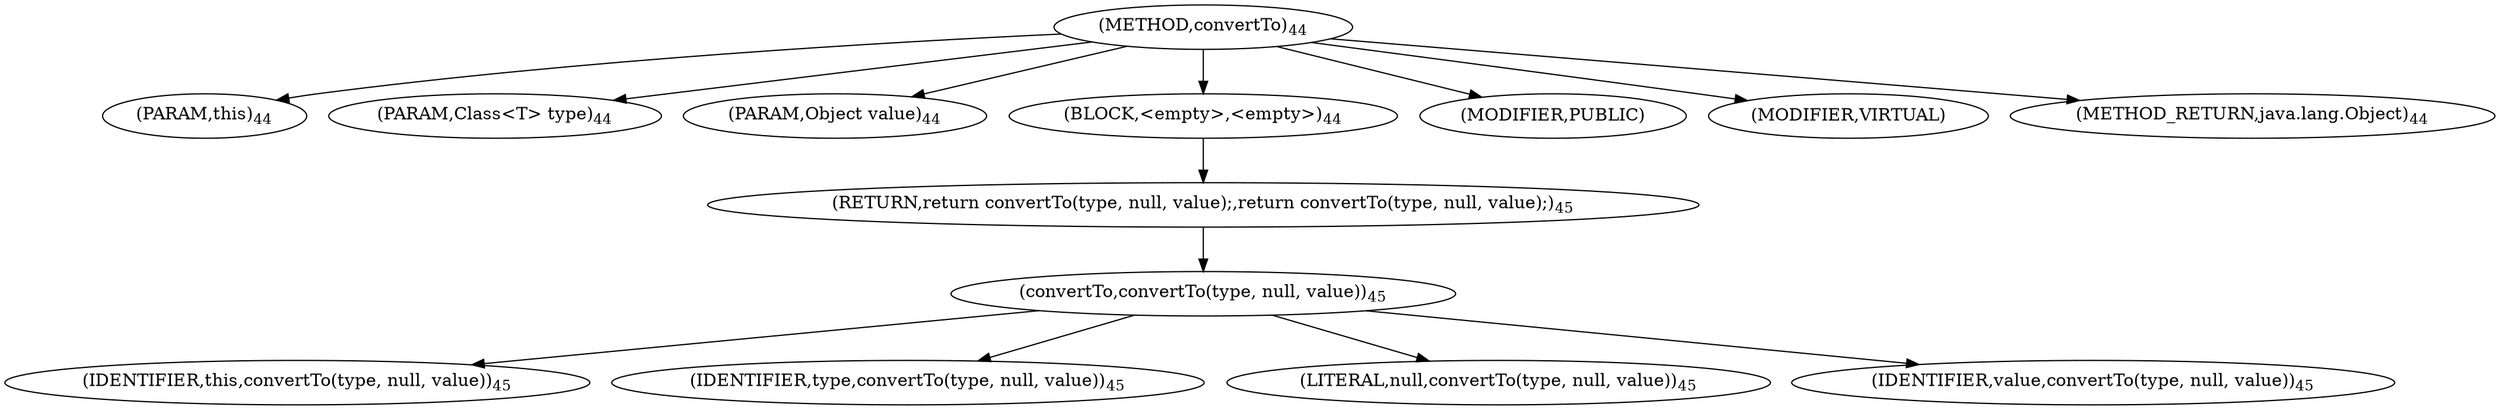digraph "convertTo" {  
"60" [label = <(METHOD,convertTo)<SUB>44</SUB>> ]
"7" [label = <(PARAM,this)<SUB>44</SUB>> ]
"61" [label = <(PARAM,Class&lt;T&gt; type)<SUB>44</SUB>> ]
"62" [label = <(PARAM,Object value)<SUB>44</SUB>> ]
"63" [label = <(BLOCK,&lt;empty&gt;,&lt;empty&gt;)<SUB>44</SUB>> ]
"64" [label = <(RETURN,return convertTo(type, null, value);,return convertTo(type, null, value);)<SUB>45</SUB>> ]
"65" [label = <(convertTo,convertTo(type, null, value))<SUB>45</SUB>> ]
"6" [label = <(IDENTIFIER,this,convertTo(type, null, value))<SUB>45</SUB>> ]
"66" [label = <(IDENTIFIER,type,convertTo(type, null, value))<SUB>45</SUB>> ]
"67" [label = <(LITERAL,null,convertTo(type, null, value))<SUB>45</SUB>> ]
"68" [label = <(IDENTIFIER,value,convertTo(type, null, value))<SUB>45</SUB>> ]
"69" [label = <(MODIFIER,PUBLIC)> ]
"70" [label = <(MODIFIER,VIRTUAL)> ]
"71" [label = <(METHOD_RETURN,java.lang.Object)<SUB>44</SUB>> ]
  "60" -> "7" 
  "60" -> "61" 
  "60" -> "62" 
  "60" -> "63" 
  "60" -> "69" 
  "60" -> "70" 
  "60" -> "71" 
  "63" -> "64" 
  "64" -> "65" 
  "65" -> "6" 
  "65" -> "66" 
  "65" -> "67" 
  "65" -> "68" 
}
